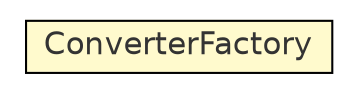 #!/usr/local/bin/dot
#
# Class diagram 
# Generated by UmlGraph version 4.8 (http://www.spinellis.gr/sw/umlgraph)
#

digraph G {
	edge [fontname="Helvetica",fontsize=10,labelfontname="Helvetica",labelfontsize=10];
	node [fontname="Helvetica",fontsize=10,shape=plaintext];
	rankdir=LR;
	ranksep=1;
	// com.xuggle.xuggler.video.ConverterFactory
	c28732 [label=<<table border="0" cellborder="1" cellspacing="0" cellpadding="2" port="p" bgcolor="lemonChiffon" href="./ConverterFactory.html">
		<tr><td><table border="0" cellspacing="0" cellpadding="1">
			<tr><td> ConverterFactory </td></tr>
		</table></td></tr>
		</table>>, fontname="Helvetica", fontcolor="grey20", fontsize=15.0];
}

